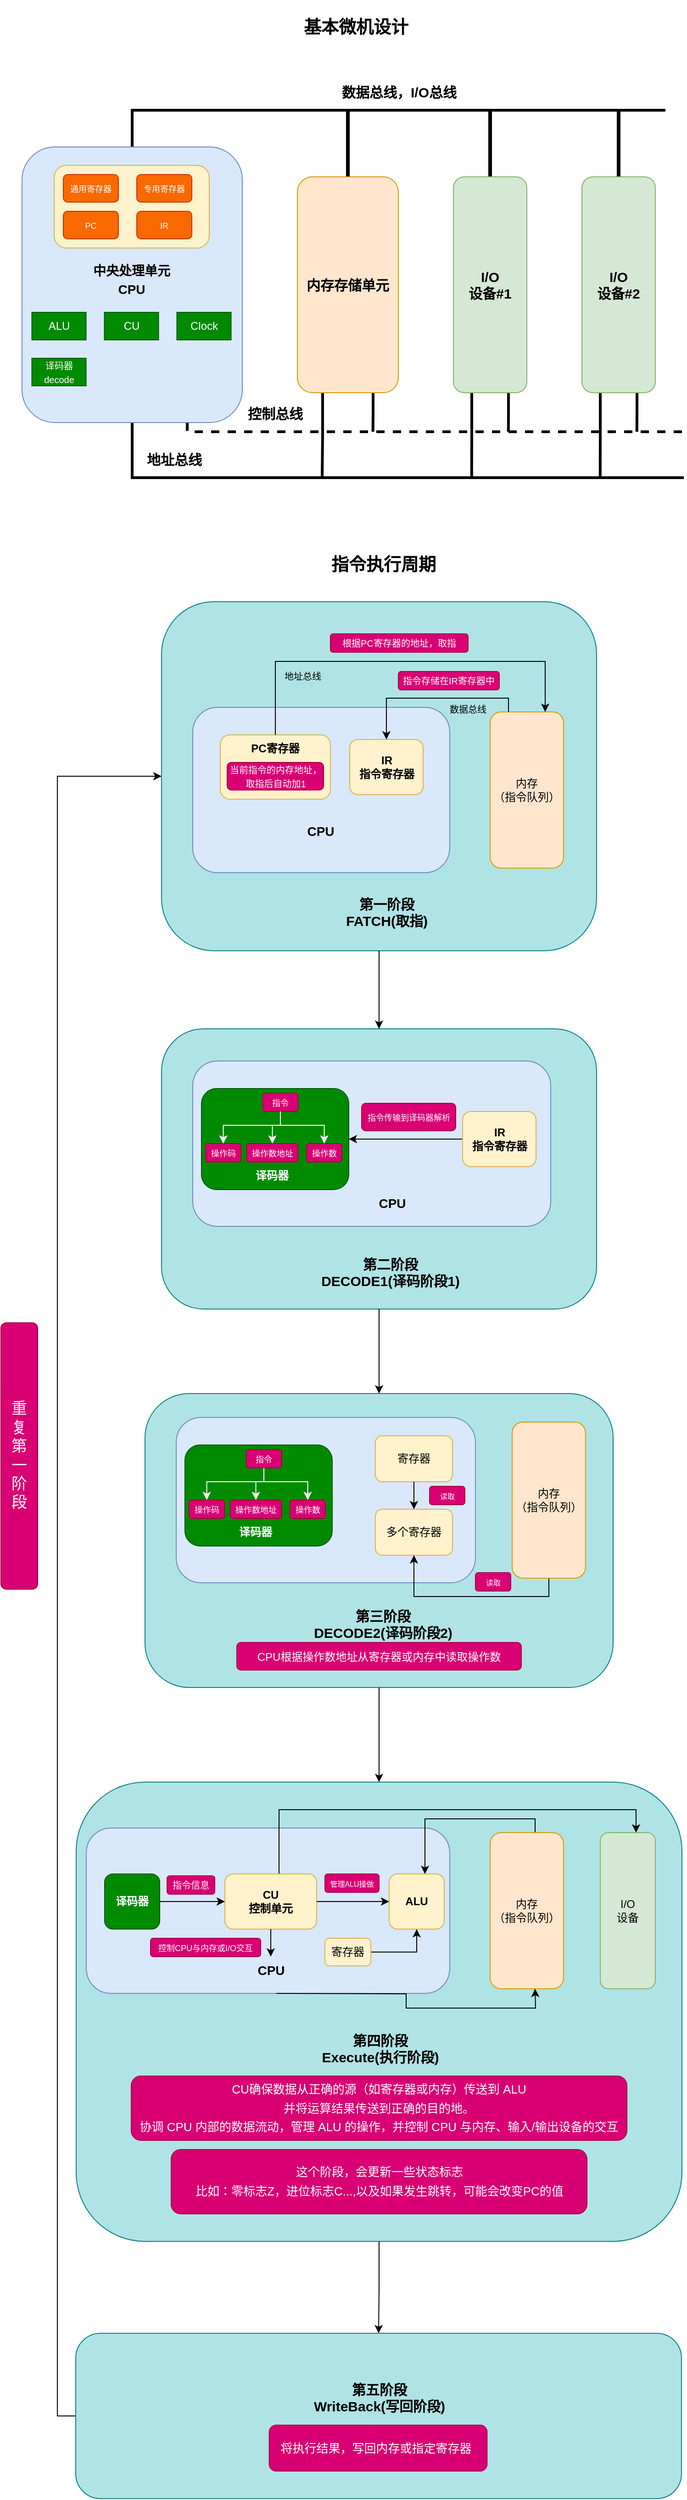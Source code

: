<mxfile version="22.1.16" type="device">
  <diagram name="第 1 页" id="3Q0HAHKOAwRahaArbVRc">
    <mxGraphModel dx="2640" dy="2955" grid="1" gridSize="10" guides="1" tooltips="1" connect="1" arrows="1" fold="1" page="1" pageScale="1" pageWidth="827" pageHeight="1169" math="0" shadow="0">
      <root>
        <mxCell id="0" />
        <mxCell id="1" parent="0" />
        <mxCell id="DmZij24nWmSf_LQXDIME-1" value="基本微机设计" style="text;html=1;strokeColor=none;fillColor=none;align=center;verticalAlign=middle;whiteSpace=wrap;rounded=0;fontStyle=1;fontSize=19;" vertex="1" parent="1">
          <mxGeometry x="301" y="10" width="226" height="60" as="geometry" />
        </mxCell>
        <mxCell id="DmZij24nWmSf_LQXDIME-44" value="" style="group" vertex="1" connectable="0" parent="1">
          <mxGeometry x="50" y="90" width="690" height="440" as="geometry" />
        </mxCell>
        <mxCell id="DmZij24nWmSf_LQXDIME-15" value="" style="group" vertex="1" connectable="0" parent="DmZij24nWmSf_LQXDIME-44">
          <mxGeometry y="100" width="240" height="280" as="geometry" />
        </mxCell>
        <mxCell id="DmZij24nWmSf_LQXDIME-29" style="edgeStyle=orthogonalEdgeStyle;rounded=0;orthogonalLoop=1;jettySize=auto;html=1;exitX=0.5;exitY=0;exitDx=0;exitDy=0;strokeWidth=3;endArrow=none;endFill=0;" edge="1" parent="DmZij24nWmSf_LQXDIME-15" source="DmZij24nWmSf_LQXDIME-2">
          <mxGeometry relative="1" as="geometry">
            <mxPoint x="701" y="-60" as="targetPoint" />
            <Array as="points">
              <mxPoint x="120" y="-60" />
              <mxPoint x="611" y="-60" />
            </Array>
          </mxGeometry>
        </mxCell>
        <mxCell id="DmZij24nWmSf_LQXDIME-33" style="edgeStyle=orthogonalEdgeStyle;rounded=0;orthogonalLoop=1;jettySize=auto;html=1;exitX=0.5;exitY=1;exitDx=0;exitDy=0;strokeWidth=3;endArrow=none;endFill=0;" edge="1" parent="DmZij24nWmSf_LQXDIME-15" source="DmZij24nWmSf_LQXDIME-2">
          <mxGeometry relative="1" as="geometry">
            <mxPoint x="721" y="340" as="targetPoint" />
            <Array as="points">
              <mxPoint x="120" y="340" />
            </Array>
          </mxGeometry>
        </mxCell>
        <mxCell id="DmZij24nWmSf_LQXDIME-34" style="edgeStyle=orthogonalEdgeStyle;rounded=0;orthogonalLoop=1;jettySize=auto;html=1;exitX=0.75;exitY=1;exitDx=0;exitDy=0;strokeWidth=3;dashed=1;endArrow=none;endFill=0;" edge="1" parent="DmZij24nWmSf_LQXDIME-15" source="DmZij24nWmSf_LQXDIME-2">
          <mxGeometry relative="1" as="geometry">
            <mxPoint x="721" y="290" as="targetPoint" />
            <Array as="points">
              <mxPoint x="180" y="290" />
              <mxPoint x="682" y="290" />
            </Array>
          </mxGeometry>
        </mxCell>
        <mxCell id="DmZij24nWmSf_LQXDIME-2" value="" style="rounded=1;whiteSpace=wrap;html=1;fillColor=#dae8fc;strokeColor=#6c8ebf;" vertex="1" parent="DmZij24nWmSf_LQXDIME-15">
          <mxGeometry y="-20" width="240" height="300" as="geometry" />
        </mxCell>
        <mxCell id="DmZij24nWmSf_LQXDIME-3" value="" style="rounded=1;whiteSpace=wrap;html=1;fillColor=#fff2cc;strokeColor=#d6b656;" vertex="1" parent="DmZij24nWmSf_LQXDIME-15">
          <mxGeometry x="35" width="169" height="90" as="geometry" />
        </mxCell>
        <mxCell id="DmZij24nWmSf_LQXDIME-4" value="&lt;p style=&quot;line-height: 100%;&quot;&gt;&lt;font style=&quot;font-size: 9px;&quot; color=&quot;#ffffff&quot;&gt;通用寄存器&lt;/font&gt;&lt;/p&gt;" style="rounded=1;whiteSpace=wrap;html=1;fillColor=#fa6800;fontColor=#000000;strokeColor=#C73500;" vertex="1" parent="DmZij24nWmSf_LQXDIME-15">
          <mxGeometry x="45" y="10" width="60" height="30" as="geometry" />
        </mxCell>
        <mxCell id="DmZij24nWmSf_LQXDIME-5" value="&lt;p style=&quot;line-height: 100%;&quot;&gt;&lt;font style=&quot;font-size: 9px;&quot; color=&quot;#ffffff&quot;&gt;专用寄存器&lt;/font&gt;&lt;/p&gt;" style="rounded=1;whiteSpace=wrap;html=1;fillColor=#fa6800;fontColor=#000000;strokeColor=#C73500;" vertex="1" parent="DmZij24nWmSf_LQXDIME-15">
          <mxGeometry x="125" y="10" width="60" height="30" as="geometry" />
        </mxCell>
        <mxCell id="DmZij24nWmSf_LQXDIME-6" value="&lt;p style=&quot;line-height: 100%;&quot;&gt;&lt;font style=&quot;font-size: 9px;&quot; color=&quot;#ffffff&quot;&gt;PC&lt;/font&gt;&lt;/p&gt;" style="rounded=1;whiteSpace=wrap;html=1;fillColor=#fa6800;fontColor=#000000;strokeColor=#C73500;" vertex="1" parent="DmZij24nWmSf_LQXDIME-15">
          <mxGeometry x="45" y="50" width="60" height="30" as="geometry" />
        </mxCell>
        <mxCell id="DmZij24nWmSf_LQXDIME-7" value="&lt;p style=&quot;line-height: 100%;&quot;&gt;&lt;font style=&quot;font-size: 9px;&quot; color=&quot;#ffffff&quot;&gt;IR&lt;/font&gt;&lt;/p&gt;" style="rounded=1;whiteSpace=wrap;html=1;fillColor=#fa6800;fontColor=#000000;strokeColor=#C73500;" vertex="1" parent="DmZij24nWmSf_LQXDIME-15">
          <mxGeometry x="125" y="50" width="60" height="30" as="geometry" />
        </mxCell>
        <mxCell id="DmZij24nWmSf_LQXDIME-8" value="ALU" style="rounded=0;whiteSpace=wrap;html=1;fillColor=#008a00;fontColor=#ffffff;strokeColor=#005700;" vertex="1" parent="DmZij24nWmSf_LQXDIME-15">
          <mxGeometry x="10.75" y="160" width="59" height="30" as="geometry" />
        </mxCell>
        <mxCell id="DmZij24nWmSf_LQXDIME-9" value="CU" style="rounded=0;whiteSpace=wrap;html=1;fillColor=#008a00;fontColor=#ffffff;strokeColor=#005700;" vertex="1" parent="DmZij24nWmSf_LQXDIME-15">
          <mxGeometry x="89.75" y="160" width="59" height="30" as="geometry" />
        </mxCell>
        <mxCell id="DmZij24nWmSf_LQXDIME-10" value="Clock" style="rounded=0;whiteSpace=wrap;html=1;fillColor=#008a00;fontColor=#ffffff;strokeColor=#005700;" vertex="1" parent="DmZij24nWmSf_LQXDIME-15">
          <mxGeometry x="168.75" y="160" width="59" height="30" as="geometry" />
        </mxCell>
        <mxCell id="DmZij24nWmSf_LQXDIME-11" value="&lt;b&gt;&lt;font style=&quot;font-size: 14px;&quot;&gt;中央处理单元&lt;/font&gt;&lt;/b&gt;" style="text;html=1;strokeColor=none;fillColor=none;align=center;verticalAlign=middle;whiteSpace=wrap;rounded=0;" vertex="1" parent="DmZij24nWmSf_LQXDIME-15">
          <mxGeometry x="70.25" y="100" width="99" height="30" as="geometry" />
        </mxCell>
        <mxCell id="DmZij24nWmSf_LQXDIME-14" value="&lt;b&gt;&lt;font style=&quot;font-size: 14px;&quot;&gt;CPU&lt;/font&gt;&lt;/b&gt;" style="text;html=1;strokeColor=none;fillColor=none;align=center;verticalAlign=middle;whiteSpace=wrap;rounded=0;" vertex="1" parent="DmZij24nWmSf_LQXDIME-15">
          <mxGeometry x="69.75" y="120" width="99" height="30" as="geometry" />
        </mxCell>
        <mxCell id="DmZij24nWmSf_LQXDIME-68" value="&lt;font style=&quot;font-size: 10px;&quot;&gt;译码器&lt;br&gt;decode&lt;/font&gt;" style="rounded=0;whiteSpace=wrap;html=1;fillColor=#008a00;fontColor=#ffffff;strokeColor=#005700;" vertex="1" parent="DmZij24nWmSf_LQXDIME-15">
          <mxGeometry x="10.75" y="210" width="59" height="30" as="geometry" />
        </mxCell>
        <mxCell id="DmZij24nWmSf_LQXDIME-30" style="edgeStyle=orthogonalEdgeStyle;rounded=0;orthogonalLoop=1;jettySize=auto;html=1;exitX=0.5;exitY=0;exitDx=0;exitDy=0;endArrow=none;endFill=0;strokeWidth=4;" edge="1" parent="DmZij24nWmSf_LQXDIME-44" source="DmZij24nWmSf_LQXDIME-16">
          <mxGeometry relative="1" as="geometry">
            <mxPoint x="355" y="40" as="targetPoint" />
          </mxGeometry>
        </mxCell>
        <mxCell id="DmZij24nWmSf_LQXDIME-35" style="edgeStyle=orthogonalEdgeStyle;rounded=0;orthogonalLoop=1;jettySize=auto;html=1;exitX=0.25;exitY=1;exitDx=0;exitDy=0;endArrow=none;endFill=0;strokeWidth=3;" edge="1" parent="DmZij24nWmSf_LQXDIME-44" source="DmZij24nWmSf_LQXDIME-16">
          <mxGeometry relative="1" as="geometry">
            <mxPoint x="331" y="440" as="targetPoint" />
            <Array as="points">
              <mxPoint x="327" y="394" />
              <mxPoint x="327" y="440" />
            </Array>
          </mxGeometry>
        </mxCell>
        <mxCell id="DmZij24nWmSf_LQXDIME-38" style="edgeStyle=orthogonalEdgeStyle;rounded=0;orthogonalLoop=1;jettySize=auto;html=1;exitX=0.75;exitY=1;exitDx=0;exitDy=0;strokeWidth=3;endArrow=none;endFill=0;" edge="1" parent="DmZij24nWmSf_LQXDIME-44" source="DmZij24nWmSf_LQXDIME-16">
          <mxGeometry relative="1" as="geometry">
            <mxPoint x="382.31" y="390" as="targetPoint" />
          </mxGeometry>
        </mxCell>
        <mxCell id="DmZij24nWmSf_LQXDIME-16" value="&lt;b&gt;&lt;font style=&quot;font-size: 15px;&quot;&gt;内存存储单元&lt;/font&gt;&lt;/b&gt;" style="rounded=1;whiteSpace=wrap;html=1;fillColor=#ffe6cc;strokeColor=#d79b00;" vertex="1" parent="DmZij24nWmSf_LQXDIME-44">
          <mxGeometry x="300" y="112.5" width="110" height="235" as="geometry" />
        </mxCell>
        <mxCell id="DmZij24nWmSf_LQXDIME-31" style="edgeStyle=orthogonalEdgeStyle;rounded=0;orthogonalLoop=1;jettySize=auto;html=1;exitX=0.5;exitY=0;exitDx=0;exitDy=0;endArrow=none;endFill=0;strokeWidth=4;" edge="1" parent="DmZij24nWmSf_LQXDIME-44" source="DmZij24nWmSf_LQXDIME-18">
          <mxGeometry relative="1" as="geometry">
            <mxPoint x="510" y="40" as="targetPoint" />
          </mxGeometry>
        </mxCell>
        <mxCell id="DmZij24nWmSf_LQXDIME-36" style="edgeStyle=orthogonalEdgeStyle;rounded=0;orthogonalLoop=1;jettySize=auto;html=1;exitX=0.25;exitY=1;exitDx=0;exitDy=0;endArrow=none;endFill=0;strokeWidth=3;" edge="1" parent="DmZij24nWmSf_LQXDIME-44" source="DmZij24nWmSf_LQXDIME-18">
          <mxGeometry relative="1" as="geometry">
            <mxPoint x="489.897" y="440" as="targetPoint" />
          </mxGeometry>
        </mxCell>
        <mxCell id="DmZij24nWmSf_LQXDIME-39" style="edgeStyle=orthogonalEdgeStyle;rounded=0;orthogonalLoop=1;jettySize=auto;html=1;exitX=0.75;exitY=1;exitDx=0;exitDy=0;strokeWidth=3;endArrow=none;endFill=0;" edge="1" parent="DmZij24nWmSf_LQXDIME-44" source="DmZij24nWmSf_LQXDIME-18">
          <mxGeometry relative="1" as="geometry">
            <mxPoint x="529.897" y="390" as="targetPoint" />
          </mxGeometry>
        </mxCell>
        <mxCell id="DmZij24nWmSf_LQXDIME-18" value="&lt;span style=&quot;font-size: 15px;&quot;&gt;&lt;b&gt;I/O&lt;br&gt;设备#1&lt;br&gt;&lt;/b&gt;&lt;/span&gt;" style="rounded=1;whiteSpace=wrap;html=1;fillColor=#d5e8d4;strokeColor=#82b366;" vertex="1" parent="DmZij24nWmSf_LQXDIME-44">
          <mxGeometry x="470" y="112.5" width="80" height="235" as="geometry" />
        </mxCell>
        <mxCell id="DmZij24nWmSf_LQXDIME-32" style="edgeStyle=orthogonalEdgeStyle;rounded=0;orthogonalLoop=1;jettySize=auto;html=1;exitX=0.5;exitY=0;exitDx=0;exitDy=0;strokeWidth=4;endArrow=none;endFill=0;" edge="1" parent="DmZij24nWmSf_LQXDIME-44" source="DmZij24nWmSf_LQXDIME-20">
          <mxGeometry relative="1" as="geometry">
            <mxPoint x="650" y="40" as="targetPoint" />
          </mxGeometry>
        </mxCell>
        <mxCell id="DmZij24nWmSf_LQXDIME-37" style="edgeStyle=orthogonalEdgeStyle;rounded=0;orthogonalLoop=1;jettySize=auto;html=1;exitX=0.25;exitY=1;exitDx=0;exitDy=0;strokeWidth=3;endArrow=none;endFill=0;" edge="1" parent="DmZij24nWmSf_LQXDIME-44" source="DmZij24nWmSf_LQXDIME-20">
          <mxGeometry relative="1" as="geometry">
            <mxPoint x="629.897" y="440" as="targetPoint" />
          </mxGeometry>
        </mxCell>
        <mxCell id="DmZij24nWmSf_LQXDIME-40" style="edgeStyle=orthogonalEdgeStyle;rounded=0;orthogonalLoop=1;jettySize=auto;html=1;exitX=0.75;exitY=1;exitDx=0;exitDy=0;strokeWidth=3;endArrow=none;endFill=0;" edge="1" parent="DmZij24nWmSf_LQXDIME-44" source="DmZij24nWmSf_LQXDIME-20">
          <mxGeometry relative="1" as="geometry">
            <mxPoint x="669.897" y="390" as="targetPoint" />
          </mxGeometry>
        </mxCell>
        <mxCell id="DmZij24nWmSf_LQXDIME-20" value="&lt;span style=&quot;font-size: 15px;&quot;&gt;&lt;b&gt;I/O&lt;br&gt;设备#2&lt;br&gt;&lt;/b&gt;&lt;/span&gt;" style="rounded=1;whiteSpace=wrap;html=1;fillColor=#d5e8d4;strokeColor=#82b366;" vertex="1" parent="DmZij24nWmSf_LQXDIME-44">
          <mxGeometry x="610" y="112.5" width="80" height="235" as="geometry" />
        </mxCell>
        <mxCell id="DmZij24nWmSf_LQXDIME-41" value="&lt;b style=&quot;font-size: 15px;&quot;&gt;&lt;font style=&quot;font-size: 15px;&quot;&gt;地址总线&lt;/font&gt;&lt;/b&gt;" style="text;html=1;strokeColor=none;fillColor=none;align=center;verticalAlign=middle;whiteSpace=wrap;rounded=0;fontSize=15;" vertex="1" parent="DmZij24nWmSf_LQXDIME-44">
          <mxGeometry x="111" y="400" width="110" height="40" as="geometry" />
        </mxCell>
        <mxCell id="DmZij24nWmSf_LQXDIME-42" value="&lt;b style=&quot;font-size: 15px;&quot;&gt;&lt;font style=&quot;font-size: 15px;&quot;&gt;控制总线&lt;/font&gt;&lt;/b&gt;" style="text;html=1;strokeColor=none;fillColor=none;align=center;verticalAlign=middle;whiteSpace=wrap;rounded=0;fontSize=15;" vertex="1" parent="DmZij24nWmSf_LQXDIME-44">
          <mxGeometry x="221" y="350" width="110" height="40" as="geometry" />
        </mxCell>
        <mxCell id="DmZij24nWmSf_LQXDIME-43" value="&lt;b style=&quot;font-size: 15px;&quot;&gt;&lt;font style=&quot;font-size: 15px;&quot;&gt;数据总线，I/O总线&lt;/font&gt;&lt;/b&gt;" style="text;html=1;strokeColor=none;fillColor=none;align=center;verticalAlign=middle;whiteSpace=wrap;rounded=0;fontSize=15;" vertex="1" parent="DmZij24nWmSf_LQXDIME-44">
          <mxGeometry x="321" width="180" height="40" as="geometry" />
        </mxCell>
        <mxCell id="DmZij24nWmSf_LQXDIME-45" value="指令执行周期" style="text;html=1;strokeColor=none;fillColor=none;align=center;verticalAlign=middle;whiteSpace=wrap;rounded=0;fontStyle=1;fontSize=19;" vertex="1" parent="1">
          <mxGeometry x="330.63" y="585" width="226" height="80" as="geometry" />
        </mxCell>
        <mxCell id="DmZij24nWmSf_LQXDIME-65" value="" style="group" vertex="1" connectable="0" parent="1">
          <mxGeometry x="236" y="700" width="456" height="345" as="geometry" />
        </mxCell>
        <mxCell id="DmZij24nWmSf_LQXDIME-66" value="" style="rounded=1;whiteSpace=wrap;html=1;fillColor=#b0e3e6;strokeColor=#0e8088;" vertex="1" parent="DmZij24nWmSf_LQXDIME-65">
          <mxGeometry x="-34" y="-35" width="474" height="380" as="geometry" />
        </mxCell>
        <mxCell id="DmZij24nWmSf_LQXDIME-46" value="" style="rounded=1;whiteSpace=wrap;html=1;fillColor=#dae8fc;strokeColor=#6c8ebf;" vertex="1" parent="DmZij24nWmSf_LQXDIME-65">
          <mxGeometry y="80" width="280" height="180" as="geometry" />
        </mxCell>
        <mxCell id="DmZij24nWmSf_LQXDIME-47" value="" style="rounded=1;whiteSpace=wrap;html=1;fillColor=#fff2cc;strokeColor=#d6b656;" vertex="1" parent="DmZij24nWmSf_LQXDIME-65">
          <mxGeometry x="30" y="110" width="120" height="70" as="geometry" />
        </mxCell>
        <mxCell id="DmZij24nWmSf_LQXDIME-48" value="&lt;font style=&quot;font-size: 10px;&quot;&gt;当前指令的内存地址，取指后自动加1&lt;/font&gt;" style="rounded=1;whiteSpace=wrap;html=1;fillColor=#d80073;fontColor=#ffffff;strokeColor=#A50040;" vertex="1" parent="DmZij24nWmSf_LQXDIME-65">
          <mxGeometry x="37.5" y="140" width="105" height="30" as="geometry" />
        </mxCell>
        <mxCell id="DmZij24nWmSf_LQXDIME-49" value="&lt;b&gt;PC寄存器&lt;/b&gt;" style="text;html=1;strokeColor=none;fillColor=none;align=center;verticalAlign=middle;whiteSpace=wrap;rounded=0;" vertex="1" parent="DmZij24nWmSf_LQXDIME-65">
          <mxGeometry x="60" y="110" width="60" height="30" as="geometry" />
        </mxCell>
        <mxCell id="DmZij24nWmSf_LQXDIME-50" value="内存&lt;br&gt;（指令队列）" style="rounded=1;whiteSpace=wrap;html=1;fillColor=#ffe6cc;strokeColor=#d79b00;" vertex="1" parent="DmZij24nWmSf_LQXDIME-65">
          <mxGeometry x="324" y="85" width="80" height="170" as="geometry" />
        </mxCell>
        <mxCell id="DmZij24nWmSf_LQXDIME-58" style="edgeStyle=orthogonalEdgeStyle;rounded=0;orthogonalLoop=1;jettySize=auto;html=1;exitX=0.5;exitY=0;exitDx=0;exitDy=0;entryX=0.75;entryY=0;entryDx=0;entryDy=0;" edge="1" parent="DmZij24nWmSf_LQXDIME-65" source="DmZij24nWmSf_LQXDIME-47" target="DmZij24nWmSf_LQXDIME-50">
          <mxGeometry relative="1" as="geometry">
            <Array as="points">
              <mxPoint x="90" y="30" />
              <mxPoint x="384" y="30" />
            </Array>
          </mxGeometry>
        </mxCell>
        <mxCell id="DmZij24nWmSf_LQXDIME-55" value="&lt;span style=&quot;font-size: 10px;&quot;&gt;根据PC寄存器的地址，取指&lt;/span&gt;" style="rounded=1;whiteSpace=wrap;html=1;fillColor=#d80073;fontColor=#ffffff;strokeColor=#A50040;" vertex="1" parent="DmZij24nWmSf_LQXDIME-65">
          <mxGeometry x="150" width="150" height="20" as="geometry" />
        </mxCell>
        <mxCell id="DmZij24nWmSf_LQXDIME-56" value="" style="rounded=1;whiteSpace=wrap;html=1;fillColor=#fff2cc;strokeColor=#d6b656;" vertex="1" parent="DmZij24nWmSf_LQXDIME-65">
          <mxGeometry x="171" y="115" width="80" height="60" as="geometry" />
        </mxCell>
        <mxCell id="DmZij24nWmSf_LQXDIME-60" style="edgeStyle=orthogonalEdgeStyle;rounded=0;orthogonalLoop=1;jettySize=auto;html=1;exitX=0.25;exitY=0;exitDx=0;exitDy=0;entryX=0.5;entryY=0;entryDx=0;entryDy=0;" edge="1" parent="DmZij24nWmSf_LQXDIME-65" source="DmZij24nWmSf_LQXDIME-50" target="DmZij24nWmSf_LQXDIME-56">
          <mxGeometry relative="1" as="geometry">
            <Array as="points">
              <mxPoint x="344" y="70" />
              <mxPoint x="211" y="70" />
            </Array>
          </mxGeometry>
        </mxCell>
        <mxCell id="DmZij24nWmSf_LQXDIME-57" value="&lt;b&gt;IR&lt;br&gt;指令寄存器&lt;/b&gt;" style="text;html=1;strokeColor=none;fillColor=none;align=center;verticalAlign=middle;whiteSpace=wrap;rounded=0;" vertex="1" parent="DmZij24nWmSf_LQXDIME-65">
          <mxGeometry x="178.5" y="130" width="65" height="30" as="geometry" />
        </mxCell>
        <mxCell id="DmZij24nWmSf_LQXDIME-61" value="&lt;span style=&quot;font-size: 10px;&quot;&gt;指令存储在IR寄存器中&lt;/span&gt;" style="rounded=1;whiteSpace=wrap;html=1;fillColor=#d80073;fontColor=#ffffff;strokeColor=#A50040;" vertex="1" parent="DmZij24nWmSf_LQXDIME-65">
          <mxGeometry x="224" y="41" width="110" height="20" as="geometry" />
        </mxCell>
        <mxCell id="DmZij24nWmSf_LQXDIME-62" value="地址总线" style="text;html=1;strokeColor=none;fillColor=none;align=center;verticalAlign=middle;whiteSpace=wrap;rounded=0;fontSize=10;" vertex="1" parent="DmZij24nWmSf_LQXDIME-65">
          <mxGeometry x="90" y="31" width="60" height="30" as="geometry" />
        </mxCell>
        <mxCell id="DmZij24nWmSf_LQXDIME-63" value="数据总线" style="text;html=1;strokeColor=none;fillColor=none;align=center;verticalAlign=middle;whiteSpace=wrap;rounded=0;fontSize=10;" vertex="1" parent="DmZij24nWmSf_LQXDIME-65">
          <mxGeometry x="270" y="67" width="60" height="30" as="geometry" />
        </mxCell>
        <mxCell id="DmZij24nWmSf_LQXDIME-64" value="&lt;b&gt;&lt;font style=&quot;font-size: 14px;&quot;&gt;CPU&lt;/font&gt;&lt;/b&gt;" style="text;html=1;strokeColor=none;fillColor=none;align=center;verticalAlign=middle;whiteSpace=wrap;rounded=0;" vertex="1" parent="DmZij24nWmSf_LQXDIME-65">
          <mxGeometry x="89.5" y="200" width="99" height="30" as="geometry" />
        </mxCell>
        <mxCell id="DmZij24nWmSf_LQXDIME-67" value="&lt;b style=&quot;font-size: 15px;&quot;&gt;第一阶段&lt;br&gt;FATCH(取指)&lt;/b&gt;" style="text;html=1;strokeColor=none;fillColor=none;align=center;verticalAlign=middle;whiteSpace=wrap;rounded=0;" vertex="1" parent="DmZij24nWmSf_LQXDIME-65">
          <mxGeometry x="127.5" y="273" width="167" height="60" as="geometry" />
        </mxCell>
        <mxCell id="DmZij24nWmSf_LQXDIME-126" value="" style="group" vertex="1" connectable="0" parent="1">
          <mxGeometry x="202" y="1130" width="474" height="305" as="geometry" />
        </mxCell>
        <mxCell id="DmZij24nWmSf_LQXDIME-70" value="" style="rounded=1;whiteSpace=wrap;html=1;fillColor=#b0e3e6;strokeColor=#0e8088;container=0;" vertex="1" parent="DmZij24nWmSf_LQXDIME-126">
          <mxGeometry width="474" height="305" as="geometry" />
        </mxCell>
        <mxCell id="DmZij24nWmSf_LQXDIME-71" value="" style="rounded=1;whiteSpace=wrap;html=1;fillColor=#dae8fc;strokeColor=#6c8ebf;container=0;" vertex="1" parent="DmZij24nWmSf_LQXDIME-126">
          <mxGeometry x="34" y="35" width="390" height="180" as="geometry" />
        </mxCell>
        <mxCell id="DmZij24nWmSf_LQXDIME-72" value="" style="rounded=1;whiteSpace=wrap;html=1;fillColor=#008a00;strokeColor=#005700;container=0;fontColor=#ffffff;" vertex="1" parent="DmZij24nWmSf_LQXDIME-126">
          <mxGeometry x="43.5" y="65" width="160.5" height="110" as="geometry" />
        </mxCell>
        <mxCell id="DmZij24nWmSf_LQXDIME-96" style="edgeStyle=orthogonalEdgeStyle;rounded=0;orthogonalLoop=1;jettySize=auto;html=1;exitX=0;exitY=0.5;exitDx=0;exitDy=0;entryX=1;entryY=0.5;entryDx=0;entryDy=0;" edge="1" parent="DmZij24nWmSf_LQXDIME-126" source="DmZij24nWmSf_LQXDIME-78" target="DmZij24nWmSf_LQXDIME-72">
          <mxGeometry relative="1" as="geometry" />
        </mxCell>
        <mxCell id="DmZij24nWmSf_LQXDIME-78" value="" style="rounded=1;whiteSpace=wrap;html=1;fillColor=#fff2cc;strokeColor=#d6b656;container=0;" vertex="1" parent="DmZij24nWmSf_LQXDIME-126">
          <mxGeometry x="328" y="90" width="80" height="60" as="geometry" />
        </mxCell>
        <mxCell id="DmZij24nWmSf_LQXDIME-80" value="&lt;b&gt;IR&lt;br&gt;指令寄存器&lt;/b&gt;" style="text;html=1;strokeColor=none;fillColor=none;align=center;verticalAlign=middle;whiteSpace=wrap;rounded=0;container=0;" vertex="1" parent="DmZij24nWmSf_LQXDIME-126">
          <mxGeometry x="335.5" y="105" width="65" height="30" as="geometry" />
        </mxCell>
        <mxCell id="DmZij24nWmSf_LQXDIME-84" value="&lt;b&gt;&lt;font style=&quot;font-size: 14px;&quot;&gt;CPU&lt;/font&gt;&lt;/b&gt;" style="text;html=1;strokeColor=none;fillColor=none;align=center;verticalAlign=middle;whiteSpace=wrap;rounded=0;container=0;" vertex="1" parent="DmZij24nWmSf_LQXDIME-126">
          <mxGeometry x="189.25" y="175" width="124.75" height="30" as="geometry" />
        </mxCell>
        <mxCell id="DmZij24nWmSf_LQXDIME-97" value="&lt;p style=&quot;line-height: 100%;&quot;&gt;&lt;font style=&quot;font-size: 9px;&quot;&gt;指令传输到译码器解析&lt;/font&gt;&lt;/p&gt;" style="rounded=1;whiteSpace=wrap;html=1;fillColor=#d80073;fontColor=#ffffff;strokeColor=#A50040;container=0;" vertex="1" parent="DmZij24nWmSf_LQXDIME-126">
          <mxGeometry x="218" y="81" width="102.5" height="30" as="geometry" />
        </mxCell>
        <mxCell id="DmZij24nWmSf_LQXDIME-99" value="&lt;font style=&quot;font-size: 9px;&quot;&gt;指令&lt;/font&gt;" style="rounded=1;whiteSpace=wrap;html=1;fillColor=#d80073;fontColor=#ffffff;strokeColor=#A50040;container=0;" vertex="1" parent="DmZij24nWmSf_LQXDIME-126">
          <mxGeometry x="110.25" y="70" width="38.5" height="20" as="geometry" />
        </mxCell>
        <mxCell id="DmZij24nWmSf_LQXDIME-101" value="&lt;font style=&quot;font-size: 9px;&quot;&gt;操作码&lt;/font&gt;" style="rounded=1;whiteSpace=wrap;html=1;fillColor=#d80073;fontColor=#ffffff;strokeColor=#A50040;container=0;" vertex="1" parent="DmZij24nWmSf_LQXDIME-126">
          <mxGeometry x="48" y="125" width="38.5" height="20" as="geometry" />
        </mxCell>
        <mxCell id="DmZij24nWmSf_LQXDIME-105" style="edgeStyle=orthogonalEdgeStyle;rounded=0;orthogonalLoop=1;jettySize=auto;html=1;exitX=0.5;exitY=1;exitDx=0;exitDy=0;entryX=0.5;entryY=0;entryDx=0;entryDy=0;strokeColor=#FFFFFF;" edge="1" parent="DmZij24nWmSf_LQXDIME-126" source="DmZij24nWmSf_LQXDIME-99" target="DmZij24nWmSf_LQXDIME-101">
          <mxGeometry relative="1" as="geometry">
            <Array as="points">
              <mxPoint x="130" y="105" />
              <mxPoint x="67" y="105" />
            </Array>
          </mxGeometry>
        </mxCell>
        <mxCell id="DmZij24nWmSf_LQXDIME-103" value="&lt;font style=&quot;font-size: 9px;&quot;&gt;操作数地址&lt;/font&gt;" style="rounded=1;whiteSpace=wrap;html=1;fillColor=#d80073;fontColor=#ffffff;strokeColor=#A50040;container=0;" vertex="1" parent="DmZij24nWmSf_LQXDIME-126">
          <mxGeometry x="92.75" y="125" width="56" height="20" as="geometry" />
        </mxCell>
        <mxCell id="DmZij24nWmSf_LQXDIME-107" style="edgeStyle=orthogonalEdgeStyle;rounded=0;orthogonalLoop=1;jettySize=auto;html=1;exitX=0.5;exitY=1;exitDx=0;exitDy=0;entryX=0.5;entryY=0;entryDx=0;entryDy=0;strokeColor=#FFFFFF;" edge="1" parent="DmZij24nWmSf_LQXDIME-126" source="DmZij24nWmSf_LQXDIME-99" target="DmZij24nWmSf_LQXDIME-103">
          <mxGeometry relative="1" as="geometry">
            <Array as="points">
              <mxPoint x="130" y="105" />
              <mxPoint x="121" y="105" />
            </Array>
          </mxGeometry>
        </mxCell>
        <mxCell id="DmZij24nWmSf_LQXDIME-122" value="&lt;b&gt;&lt;font color=&quot;#ffffff&quot; style=&quot;font-size: 12px;&quot;&gt;译码器&lt;/font&gt;&lt;/b&gt;" style="text;html=1;strokeColor=none;fillColor=none;align=center;verticalAlign=middle;whiteSpace=wrap;rounded=0;container=0;" vertex="1" parent="DmZij24nWmSf_LQXDIME-126">
          <mxGeometry x="71.25" y="145" width="99" height="30" as="geometry" />
        </mxCell>
        <mxCell id="DmZij24nWmSf_LQXDIME-123" value="&lt;font style=&quot;font-size: 9px;&quot;&gt;操作数&lt;/font&gt;" style="rounded=1;whiteSpace=wrap;html=1;fillColor=#d80073;fontColor=#ffffff;strokeColor=#A50040;container=0;" vertex="1" parent="DmZij24nWmSf_LQXDIME-126">
          <mxGeometry x="158" y="125" width="38.5" height="20" as="geometry" />
        </mxCell>
        <mxCell id="DmZij24nWmSf_LQXDIME-124" style="edgeStyle=orthogonalEdgeStyle;rounded=0;orthogonalLoop=1;jettySize=auto;html=1;exitX=0.5;exitY=1;exitDx=0;exitDy=0;entryX=0.5;entryY=0;entryDx=0;entryDy=0;strokeColor=#FFFFFF;" edge="1" parent="DmZij24nWmSf_LQXDIME-126" source="DmZij24nWmSf_LQXDIME-99" target="DmZij24nWmSf_LQXDIME-123">
          <mxGeometry relative="1" as="geometry">
            <Array as="points">
              <mxPoint x="130" y="105" />
              <mxPoint x="177" y="105" />
            </Array>
          </mxGeometry>
        </mxCell>
        <mxCell id="DmZij24nWmSf_LQXDIME-125" value="&lt;b style=&quot;font-size: 15px;&quot;&gt;第二阶段&lt;br&gt;DECODE1(译码阶段1)&lt;/b&gt;" style="text;html=1;strokeColor=none;fillColor=none;align=center;verticalAlign=middle;whiteSpace=wrap;rounded=0;container=0;" vertex="1" parent="DmZij24nWmSf_LQXDIME-126">
          <mxGeometry x="165.5" y="235" width="167" height="60" as="geometry" />
        </mxCell>
        <mxCell id="DmZij24nWmSf_LQXDIME-156" value="z" style="group" vertex="1" connectable="0" parent="1">
          <mxGeometry x="184" y="1527" width="510" height="320" as="geometry" />
        </mxCell>
        <mxCell id="DmZij24nWmSf_LQXDIME-129" value="" style="rounded=1;whiteSpace=wrap;html=1;fillColor=#b0e3e6;strokeColor=#0e8088;container=0;" vertex="1" parent="DmZij24nWmSf_LQXDIME-156">
          <mxGeometry width="510" height="320" as="geometry" />
        </mxCell>
        <mxCell id="DmZij24nWmSf_LQXDIME-130" value="" style="rounded=1;whiteSpace=wrap;html=1;fillColor=#dae8fc;strokeColor=#6c8ebf;container=0;" vertex="1" parent="DmZij24nWmSf_LQXDIME-156">
          <mxGeometry x="34" y="26" width="326" height="180" as="geometry" />
        </mxCell>
        <mxCell id="DmZij24nWmSf_LQXDIME-131" value="" style="rounded=1;whiteSpace=wrap;html=1;fillColor=#008a00;strokeColor=#005700;container=0;fontColor=#ffffff;" vertex="1" parent="DmZij24nWmSf_LQXDIME-156">
          <mxGeometry x="43.5" y="56" width="160.5" height="110" as="geometry" />
        </mxCell>
        <mxCell id="DmZij24nWmSf_LQXDIME-137" value="&lt;font style=&quot;font-size: 9px;&quot;&gt;指令&lt;/font&gt;" style="rounded=1;whiteSpace=wrap;html=1;fillColor=#d80073;fontColor=#ffffff;strokeColor=#A50040;container=0;" vertex="1" parent="DmZij24nWmSf_LQXDIME-156">
          <mxGeometry x="110.25" y="61" width="38.5" height="20" as="geometry" />
        </mxCell>
        <mxCell id="DmZij24nWmSf_LQXDIME-138" value="&lt;font style=&quot;font-size: 9px;&quot;&gt;操作码&lt;/font&gt;" style="rounded=1;whiteSpace=wrap;html=1;fillColor=#d80073;fontColor=#ffffff;strokeColor=#A50040;container=0;" vertex="1" parent="DmZij24nWmSf_LQXDIME-156">
          <mxGeometry x="48" y="116" width="38.5" height="20" as="geometry" />
        </mxCell>
        <mxCell id="DmZij24nWmSf_LQXDIME-139" style="edgeStyle=orthogonalEdgeStyle;rounded=0;orthogonalLoop=1;jettySize=auto;html=1;exitX=0.5;exitY=1;exitDx=0;exitDy=0;entryX=0.5;entryY=0;entryDx=0;entryDy=0;strokeColor=#FFFFFF;" edge="1" parent="DmZij24nWmSf_LQXDIME-156" source="DmZij24nWmSf_LQXDIME-137" target="DmZij24nWmSf_LQXDIME-138">
          <mxGeometry relative="1" as="geometry">
            <Array as="points">
              <mxPoint x="130" y="96" />
              <mxPoint x="67" y="96" />
            </Array>
          </mxGeometry>
        </mxCell>
        <mxCell id="DmZij24nWmSf_LQXDIME-140" value="&lt;font style=&quot;font-size: 9px;&quot;&gt;操作数地址&lt;/font&gt;" style="rounded=1;whiteSpace=wrap;html=1;fillColor=#d80073;fontColor=#ffffff;strokeColor=#A50040;container=0;" vertex="1" parent="DmZij24nWmSf_LQXDIME-156">
          <mxGeometry x="92.75" y="116" width="56" height="20" as="geometry" />
        </mxCell>
        <mxCell id="DmZij24nWmSf_LQXDIME-141" style="edgeStyle=orthogonalEdgeStyle;rounded=0;orthogonalLoop=1;jettySize=auto;html=1;exitX=0.5;exitY=1;exitDx=0;exitDy=0;entryX=0.5;entryY=0;entryDx=0;entryDy=0;strokeColor=#FFFFFF;" edge="1" parent="DmZij24nWmSf_LQXDIME-156" source="DmZij24nWmSf_LQXDIME-137" target="DmZij24nWmSf_LQXDIME-140">
          <mxGeometry relative="1" as="geometry">
            <Array as="points">
              <mxPoint x="130" y="96" />
              <mxPoint x="121" y="96" />
            </Array>
          </mxGeometry>
        </mxCell>
        <mxCell id="DmZij24nWmSf_LQXDIME-142" value="&lt;b&gt;&lt;font color=&quot;#ffffff&quot; style=&quot;font-size: 12px;&quot;&gt;译码器&lt;/font&gt;&lt;/b&gt;" style="text;html=1;strokeColor=none;fillColor=none;align=center;verticalAlign=middle;whiteSpace=wrap;rounded=0;container=0;" vertex="1" parent="DmZij24nWmSf_LQXDIME-156">
          <mxGeometry x="71.25" y="136" width="99" height="30" as="geometry" />
        </mxCell>
        <mxCell id="DmZij24nWmSf_LQXDIME-143" value="&lt;font style=&quot;font-size: 9px;&quot;&gt;操作数&lt;/font&gt;" style="rounded=1;whiteSpace=wrap;html=1;fillColor=#d80073;fontColor=#ffffff;strokeColor=#A50040;container=0;" vertex="1" parent="DmZij24nWmSf_LQXDIME-156">
          <mxGeometry x="158" y="116" width="38.5" height="20" as="geometry" />
        </mxCell>
        <mxCell id="DmZij24nWmSf_LQXDIME-144" style="edgeStyle=orthogonalEdgeStyle;rounded=0;orthogonalLoop=1;jettySize=auto;html=1;exitX=0.5;exitY=1;exitDx=0;exitDy=0;entryX=0.5;entryY=0;entryDx=0;entryDy=0;strokeColor=#FFFFFF;" edge="1" parent="DmZij24nWmSf_LQXDIME-156" source="DmZij24nWmSf_LQXDIME-137" target="DmZij24nWmSf_LQXDIME-143">
          <mxGeometry relative="1" as="geometry">
            <Array as="points">
              <mxPoint x="130" y="96" />
              <mxPoint x="177" y="96" />
            </Array>
          </mxGeometry>
        </mxCell>
        <mxCell id="DmZij24nWmSf_LQXDIME-145" value="&lt;b style=&quot;font-size: 15px;&quot;&gt;第三阶段&lt;/b&gt;&lt;br&gt;&lt;b style=&quot;font-size: 15px;&quot;&gt;DECODE2(译码阶段2)&lt;/b&gt;" style="text;html=1;strokeColor=none;fillColor=none;align=center;verticalAlign=middle;whiteSpace=wrap;rounded=0;container=0;" vertex="1" parent="DmZij24nWmSf_LQXDIME-156">
          <mxGeometry x="86.5" y="221" width="344.5" height="60" as="geometry" />
        </mxCell>
        <mxCell id="DmZij24nWmSf_LQXDIME-146" value="寄存器" style="rounded=1;whiteSpace=wrap;html=1;fillColor=#fff2cc;strokeColor=#d6b656;container=0;" vertex="1" parent="DmZij24nWmSf_LQXDIME-156">
          <mxGeometry x="251" y="46" width="84" height="50" as="geometry" />
        </mxCell>
        <mxCell id="DmZij24nWmSf_LQXDIME-147" value="多个寄存器" style="rounded=1;whiteSpace=wrap;html=1;fillColor=#fff2cc;strokeColor=#d6b656;container=0;" vertex="1" parent="DmZij24nWmSf_LQXDIME-156">
          <mxGeometry x="251" y="126" width="84" height="50" as="geometry" />
        </mxCell>
        <mxCell id="DmZij24nWmSf_LQXDIME-149" style="edgeStyle=orthogonalEdgeStyle;rounded=0;orthogonalLoop=1;jettySize=auto;html=1;exitX=0.5;exitY=1;exitDx=0;exitDy=0;entryX=0.5;entryY=0;entryDx=0;entryDy=0;" edge="1" parent="DmZij24nWmSf_LQXDIME-156" source="DmZij24nWmSf_LQXDIME-146" target="DmZij24nWmSf_LQXDIME-147">
          <mxGeometry relative="1" as="geometry" />
        </mxCell>
        <mxCell id="DmZij24nWmSf_LQXDIME-150" style="edgeStyle=orthogonalEdgeStyle;rounded=0;orthogonalLoop=1;jettySize=auto;html=1;exitX=0.5;exitY=1;exitDx=0;exitDy=0;entryX=0.5;entryY=1;entryDx=0;entryDy=0;" edge="1" parent="DmZij24nWmSf_LQXDIME-156" source="DmZij24nWmSf_LQXDIME-148" target="DmZij24nWmSf_LQXDIME-147">
          <mxGeometry relative="1" as="geometry" />
        </mxCell>
        <mxCell id="DmZij24nWmSf_LQXDIME-148" value="内存&lt;br&gt;（指令队列）" style="rounded=1;whiteSpace=wrap;html=1;fillColor=#ffe6cc;strokeColor=#d79b00;container=0;" vertex="1" parent="DmZij24nWmSf_LQXDIME-156">
          <mxGeometry x="400" y="31" width="80" height="170" as="geometry" />
        </mxCell>
        <mxCell id="DmZij24nWmSf_LQXDIME-151" value="&lt;p style=&quot;line-height: 100%;&quot;&gt;CPU根据操作数地址从寄存器或内存中读取操作数&lt;br&gt;&lt;/p&gt;" style="rounded=1;whiteSpace=wrap;html=1;fillColor=#d80073;fontColor=#ffffff;strokeColor=#A50040;container=0;" vertex="1" parent="DmZij24nWmSf_LQXDIME-156">
          <mxGeometry x="100" y="271" width="310" height="30" as="geometry" />
        </mxCell>
        <mxCell id="DmZij24nWmSf_LQXDIME-152" value="&lt;font style=&quot;font-size: 8px;&quot;&gt;读取&lt;/font&gt;" style="rounded=1;whiteSpace=wrap;html=1;fillColor=#d80073;fontColor=#ffffff;strokeColor=#A50040;container=0;" vertex="1" parent="DmZij24nWmSf_LQXDIME-156">
          <mxGeometry x="310" y="101" width="38.5" height="20" as="geometry" />
        </mxCell>
        <mxCell id="DmZij24nWmSf_LQXDIME-155" value="&lt;font style=&quot;font-size: 8px;&quot;&gt;读取&lt;/font&gt;" style="rounded=1;whiteSpace=wrap;html=1;fillColor=#d80073;fontColor=#ffffff;strokeColor=#A50040;container=0;" vertex="1" parent="DmZij24nWmSf_LQXDIME-156">
          <mxGeometry x="360" y="195" width="38.5" height="20" as="geometry" />
        </mxCell>
        <mxCell id="DmZij24nWmSf_LQXDIME-157" style="edgeStyle=orthogonalEdgeStyle;rounded=0;orthogonalLoop=1;jettySize=auto;html=1;exitX=0.5;exitY=1;exitDx=0;exitDy=0;entryX=0.5;entryY=0;entryDx=0;entryDy=0;" edge="1" parent="1" source="DmZij24nWmSf_LQXDIME-70" target="DmZij24nWmSf_LQXDIME-129">
          <mxGeometry relative="1" as="geometry" />
        </mxCell>
        <mxCell id="DmZij24nWmSf_LQXDIME-158" style="edgeStyle=orthogonalEdgeStyle;rounded=0;orthogonalLoop=1;jettySize=auto;html=1;exitX=0.5;exitY=1;exitDx=0;exitDy=0;entryX=0.5;entryY=0;entryDx=0;entryDy=0;" edge="1" parent="1" source="DmZij24nWmSf_LQXDIME-66" target="DmZij24nWmSf_LQXDIME-70">
          <mxGeometry relative="1" as="geometry" />
        </mxCell>
        <mxCell id="DmZij24nWmSf_LQXDIME-179" style="edgeStyle=orthogonalEdgeStyle;rounded=0;orthogonalLoop=1;jettySize=auto;html=1;exitX=0.5;exitY=1;exitDx=0;exitDy=0;entryX=0.5;entryY=0;entryDx=0;entryDy=0;" edge="1" parent="1" source="DmZij24nWmSf_LQXDIME-129" target="DmZij24nWmSf_LQXDIME-159">
          <mxGeometry relative="1" as="geometry" />
        </mxCell>
        <mxCell id="DmZij24nWmSf_LQXDIME-213" style="edgeStyle=orthogonalEdgeStyle;rounded=0;orthogonalLoop=1;jettySize=auto;html=1;exitX=0.5;exitY=1;exitDx=0;exitDy=0;entryX=0.5;entryY=0;entryDx=0;entryDy=0;" edge="1" parent="1" source="DmZij24nWmSf_LQXDIME-159" target="DmZij24nWmSf_LQXDIME-210">
          <mxGeometry relative="1" as="geometry" />
        </mxCell>
        <mxCell id="DmZij24nWmSf_LQXDIME-159" value="" style="rounded=1;whiteSpace=wrap;html=1;fillColor=#b0e3e6;strokeColor=#0e8088;container=0;" vertex="1" parent="1">
          <mxGeometry x="109" y="1950" width="660" height="500" as="geometry" />
        </mxCell>
        <mxCell id="DmZij24nWmSf_LQXDIME-160" value="" style="rounded=1;whiteSpace=wrap;html=1;fillColor=#dae8fc;strokeColor=#6c8ebf;container=0;" vertex="1" parent="1">
          <mxGeometry x="120" y="2000" width="396" height="180" as="geometry" />
        </mxCell>
        <mxCell id="DmZij24nWmSf_LQXDIME-182" style="edgeStyle=orthogonalEdgeStyle;rounded=0;orthogonalLoop=1;jettySize=auto;html=1;exitX=0.5;exitY=0;exitDx=0;exitDy=0;entryX=0.5;entryY=0;entryDx=0;entryDy=0;" edge="1" parent="1">
          <mxGeometry relative="1" as="geometry">
            <mxPoint x="609" y="2005" as="sourcePoint" />
            <mxPoint x="489" y="2050" as="targetPoint" />
            <Array as="points">
              <mxPoint x="609" y="1990" />
              <mxPoint x="489" y="1990" />
            </Array>
          </mxGeometry>
        </mxCell>
        <mxCell id="DmZij24nWmSf_LQXDIME-161" value="内存&lt;br&gt;（指令队列）" style="rounded=1;whiteSpace=wrap;html=1;fillColor=#ffe6cc;strokeColor=#d79b00;container=0;" vertex="1" parent="1">
          <mxGeometry x="560" y="2005" width="80" height="170" as="geometry" />
        </mxCell>
        <mxCell id="DmZij24nWmSf_LQXDIME-173" style="edgeStyle=orthogonalEdgeStyle;rounded=0;orthogonalLoop=1;jettySize=auto;html=1;exitX=0.5;exitY=1;exitDx=0;exitDy=0;entryX=0.5;entryY=1;entryDx=0;entryDy=0;" edge="1" parent="1">
          <mxGeometry relative="1" as="geometry">
            <mxPoint x="327" y="2180" as="sourcePoint" />
            <mxPoint x="609" y="2175" as="targetPoint" />
          </mxGeometry>
        </mxCell>
        <mxCell id="DmZij24nWmSf_LQXDIME-164" value="I/O&lt;br&gt;设备" style="rounded=1;whiteSpace=wrap;html=1;fillColor=#d5e8d4;strokeColor=#82b366;container=0;" vertex="1" parent="1">
          <mxGeometry x="680" y="2005" width="60" height="170" as="geometry" />
        </mxCell>
        <mxCell id="DmZij24nWmSf_LQXDIME-176" style="edgeStyle=orthogonalEdgeStyle;rounded=0;orthogonalLoop=1;jettySize=auto;html=1;exitX=0.5;exitY=0;exitDx=0;exitDy=0;entryX=0.5;entryY=0;entryDx=0;entryDy=0;" edge="1" parent="1">
          <mxGeometry relative="1" as="geometry">
            <mxPoint x="330" y="2050" as="sourcePoint" />
            <mxPoint x="719.0" y="2005" as="targetPoint" />
            <Array as="points">
              <mxPoint x="330" y="1980" />
              <mxPoint x="719" y="1980" />
            </Array>
          </mxGeometry>
        </mxCell>
        <mxCell id="DmZij24nWmSf_LQXDIME-165" value="&lt;b&gt;CU&lt;br&gt;控制单元&lt;/b&gt;" style="rounded=1;whiteSpace=wrap;html=1;fillColor=#fff2cc;strokeColor=#d6b656;container=0;" vertex="1" parent="1">
          <mxGeometry x="271" y="2050" width="100" height="60" as="geometry" />
        </mxCell>
        <mxCell id="DmZij24nWmSf_LQXDIME-168" style="edgeStyle=orthogonalEdgeStyle;rounded=0;orthogonalLoop=1;jettySize=auto;html=1;exitX=1;exitY=0.5;exitDx=0;exitDy=0;entryX=0;entryY=0.5;entryDx=0;entryDy=0;" edge="1" parent="1" source="DmZij24nWmSf_LQXDIME-166" target="DmZij24nWmSf_LQXDIME-165">
          <mxGeometry relative="1" as="geometry" />
        </mxCell>
        <mxCell id="DmZij24nWmSf_LQXDIME-166" value="&lt;b&gt;译码器&lt;/b&gt;" style="rounded=1;whiteSpace=wrap;html=1;fillColor=#008a00;strokeColor=#005700;fontColor=#ffffff;container=0;" vertex="1" parent="1">
          <mxGeometry x="140" y="2050" width="60" height="60" as="geometry" />
        </mxCell>
        <mxCell id="DmZij24nWmSf_LQXDIME-167" value="&lt;b&gt;ALU&lt;/b&gt;" style="rounded=1;whiteSpace=wrap;html=1;fillColor=#fff2cc;strokeColor=#d6b656;container=0;" vertex="1" parent="1">
          <mxGeometry x="450" y="2050" width="60" height="60" as="geometry" />
        </mxCell>
        <mxCell id="DmZij24nWmSf_LQXDIME-170" style="edgeStyle=orthogonalEdgeStyle;rounded=0;orthogonalLoop=1;jettySize=auto;html=1;exitX=1;exitY=0.5;exitDx=0;exitDy=0;entryX=0;entryY=0.5;entryDx=0;entryDy=0;" edge="1" parent="1" source="DmZij24nWmSf_LQXDIME-165" target="DmZij24nWmSf_LQXDIME-167">
          <mxGeometry relative="1" as="geometry" />
        </mxCell>
        <mxCell id="DmZij24nWmSf_LQXDIME-169" value="&lt;font style=&quot;font-size: 10px;&quot;&gt;指令信息&lt;/font&gt;" style="rounded=1;whiteSpace=wrap;html=1;fillColor=#d80073;fontColor=#ffffff;strokeColor=#A50040;container=0;" vertex="1" parent="1">
          <mxGeometry x="208" y="2052" width="52" height="20" as="geometry" />
        </mxCell>
        <mxCell id="DmZij24nWmSf_LQXDIME-171" value="&lt;font style=&quot;font-size: 8px;&quot;&gt;管理ALU操做&lt;/font&gt;" style="rounded=1;whiteSpace=wrap;html=1;fillColor=#d80073;fontColor=#ffffff;strokeColor=#A50040;container=0;" vertex="1" parent="1">
          <mxGeometry x="380" y="2050" width="59" height="20" as="geometry" />
        </mxCell>
        <mxCell id="DmZij24nWmSf_LQXDIME-135" value="&lt;b&gt;&lt;font style=&quot;font-size: 14px;&quot;&gt;CPU&lt;/font&gt;&lt;/b&gt;" style="text;html=1;strokeColor=none;fillColor=none;align=center;verticalAlign=middle;whiteSpace=wrap;rounded=0;container=0;" vertex="1" parent="1">
          <mxGeometry x="258.62" y="2140" width="124.75" height="30" as="geometry" />
        </mxCell>
        <mxCell id="DmZij24nWmSf_LQXDIME-172" style="edgeStyle=orthogonalEdgeStyle;rounded=0;orthogonalLoop=1;jettySize=auto;html=1;exitX=0.5;exitY=1;exitDx=0;exitDy=0;entryX=0.5;entryY=0;entryDx=0;entryDy=0;" edge="1" parent="1" source="DmZij24nWmSf_LQXDIME-165" target="DmZij24nWmSf_LQXDIME-135">
          <mxGeometry relative="1" as="geometry" />
        </mxCell>
        <mxCell id="DmZij24nWmSf_LQXDIME-175" value="&lt;font style=&quot;font-size: 9px;&quot;&gt;控制CPU与内存或I/O交互&lt;/font&gt;" style="rounded=1;whiteSpace=wrap;html=1;fillColor=#d80073;fontColor=#ffffff;strokeColor=#A50040;container=0;" vertex="1" parent="1">
          <mxGeometry x="190" y="2120" width="120" height="20" as="geometry" />
        </mxCell>
        <mxCell id="DmZij24nWmSf_LQXDIME-177" value="&lt;b style=&quot;font-size: 15px;&quot;&gt;第四阶段&lt;br&gt;Execute(执行阶段)&lt;/b&gt;" style="text;html=1;strokeColor=none;fillColor=none;align=center;verticalAlign=middle;whiteSpace=wrap;rounded=0;container=0;" vertex="1" parent="1">
          <mxGeometry x="357" y="2210" width="167" height="60" as="geometry" />
        </mxCell>
        <mxCell id="DmZij24nWmSf_LQXDIME-181" style="edgeStyle=orthogonalEdgeStyle;rounded=0;orthogonalLoop=1;jettySize=auto;html=1;exitX=1;exitY=0.5;exitDx=0;exitDy=0;entryX=0.5;entryY=1;entryDx=0;entryDy=0;" edge="1" parent="1" source="DmZij24nWmSf_LQXDIME-180" target="DmZij24nWmSf_LQXDIME-167">
          <mxGeometry relative="1" as="geometry" />
        </mxCell>
        <mxCell id="DmZij24nWmSf_LQXDIME-180" value="寄存器" style="rounded=1;whiteSpace=wrap;html=1;fillColor=#fff2cc;strokeColor=#d6b656;container=0;" vertex="1" parent="1">
          <mxGeometry x="380" y="2120" width="50" height="30" as="geometry" />
        </mxCell>
        <mxCell id="DmZij24nWmSf_LQXDIME-185" value="&lt;p style=&quot;line-height: 60%; font-size: 13px;&quot;&gt;&lt;font style=&quot;font-size: 13px;&quot;&gt;CU确保数据从正确的源（如寄存器或内存）传送到 ALU&lt;/font&gt;&lt;/p&gt;&lt;p style=&quot;line-height: 60%; font-size: 13px;&quot;&gt;&lt;font style=&quot;font-size: 13px;&quot;&gt;并将运算结果传送到正确的目的地。&lt;/font&gt;&lt;/p&gt;&lt;p style=&quot;line-height: 60%; font-size: 13px;&quot;&gt;&lt;font style=&quot;font-size: 13px;&quot;&gt;协调 CPU 内部的数据流动，管理 ALU 的操作，并控制 CPU 与内存、输入/输出设备的交互&lt;br&gt;&lt;/font&gt;&lt;/p&gt;" style="rounded=1;whiteSpace=wrap;html=1;fillColor=#d80073;fontColor=#ffffff;strokeColor=#A50040;container=0;" vertex="1" parent="1">
          <mxGeometry x="169" y="2270" width="540" height="70" as="geometry" />
        </mxCell>
        <mxCell id="DmZij24nWmSf_LQXDIME-188" value="&lt;p style=&quot;line-height: 60%; font-size: 13px;&quot;&gt;这个阶段，会更新一些状态标志&lt;/p&gt;&lt;p style=&quot;line-height: 60%; font-size: 13px;&quot;&gt;比如：零标志Z，进位标志C...,以及如果发生跳转，可能会改变PC的值&lt;/p&gt;" style="rounded=1;whiteSpace=wrap;html=1;fillColor=#d80073;fontColor=#ffffff;strokeColor=#A50040;container=0;" vertex="1" parent="1">
          <mxGeometry x="212.5" y="2350" width="453" height="70" as="geometry" />
        </mxCell>
        <mxCell id="DmZij24nWmSf_LQXDIME-214" style="edgeStyle=orthogonalEdgeStyle;rounded=0;orthogonalLoop=1;jettySize=auto;html=1;exitX=0;exitY=0.5;exitDx=0;exitDy=0;entryX=0;entryY=0.5;entryDx=0;entryDy=0;" edge="1" parent="1" source="DmZij24nWmSf_LQXDIME-210" target="DmZij24nWmSf_LQXDIME-66">
          <mxGeometry relative="1" as="geometry" />
        </mxCell>
        <mxCell id="DmZij24nWmSf_LQXDIME-210" value="" style="rounded=1;whiteSpace=wrap;html=1;fillColor=#b0e3e6;strokeColor=#0e8088;container=0;" vertex="1" parent="1">
          <mxGeometry x="108.5" y="2550" width="660" height="180" as="geometry" />
        </mxCell>
        <mxCell id="DmZij24nWmSf_LQXDIME-211" value="&lt;b style=&quot;font-size: 15px;&quot;&gt;第五阶段&lt;br&gt;WriteBack(写回阶段)&lt;/b&gt;" style="text;html=1;strokeColor=none;fillColor=none;align=center;verticalAlign=middle;whiteSpace=wrap;rounded=0;container=0;" vertex="1" parent="1">
          <mxGeometry x="356" y="2590" width="167" height="60" as="geometry" />
        </mxCell>
        <mxCell id="DmZij24nWmSf_LQXDIME-212" value="&lt;p style=&quot;line-height: 60%; font-size: 13px;&quot;&gt;将执行结果，写回内存或指定寄存器&amp;nbsp;&lt;/p&gt;" style="rounded=1;whiteSpace=wrap;html=1;fillColor=#d80073;fontColor=#ffffff;strokeColor=#A50040;container=0;" vertex="1" parent="1">
          <mxGeometry x="319.38" y="2650" width="237.25" height="50" as="geometry" />
        </mxCell>
        <mxCell id="DmZij24nWmSf_LQXDIME-215" value="&lt;font style=&quot;font-size: 17px;&quot;&gt;重&lt;br&gt;复&lt;br&gt;第&lt;br&gt;一&lt;br&gt;阶&lt;br&gt;段&lt;/font&gt;" style="rounded=1;whiteSpace=wrap;html=1;fillColor=#d80073;fontColor=#ffffff;strokeColor=#A50040;" vertex="1" parent="1">
          <mxGeometry x="27" y="1450" width="40" height="290" as="geometry" />
        </mxCell>
      </root>
    </mxGraphModel>
  </diagram>
</mxfile>
